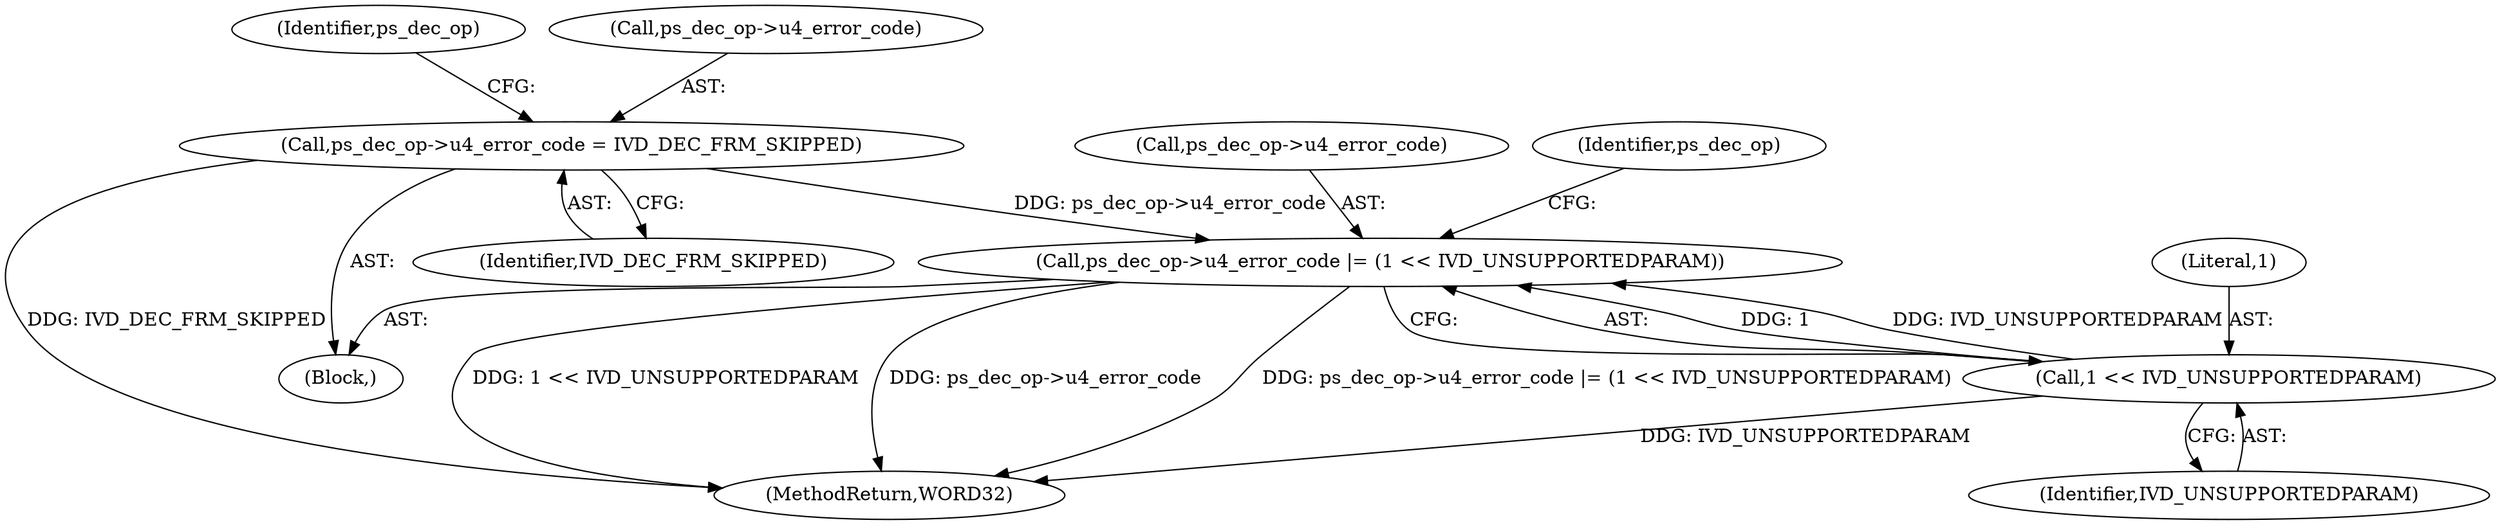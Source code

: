 digraph "0_Android_7554755536019e439433c515eeb44e701fb3bfb2@pointer" {
"1001380" [label="(Call,ps_dec_op->u4_error_code |= (1 << IVD_UNSUPPORTEDPARAM))"];
"1001375" [label="(Call,ps_dec_op->u4_error_code = IVD_DEC_FRM_SKIPPED)"];
"1001384" [label="(Call,1 << IVD_UNSUPPORTEDPARAM)"];
"1001386" [label="(Identifier,IVD_UNSUPPORTEDPARAM)"];
"1001384" [label="(Call,1 << IVD_UNSUPPORTEDPARAM)"];
"1001382" [label="(Identifier,ps_dec_op)"];
"1001379" [label="(Identifier,IVD_DEC_FRM_SKIPPED)"];
"1002142" [label="(MethodReturn,WORD32)"];
"1001381" [label="(Call,ps_dec_op->u4_error_code)"];
"1001380" [label="(Call,ps_dec_op->u4_error_code |= (1 << IVD_UNSUPPORTEDPARAM))"];
"1001375" [label="(Call,ps_dec_op->u4_error_code = IVD_DEC_FRM_SKIPPED)"];
"1001389" [label="(Identifier,ps_dec_op)"];
"1001369" [label="(Block,)"];
"1001385" [label="(Literal,1)"];
"1001376" [label="(Call,ps_dec_op->u4_error_code)"];
"1001380" -> "1001369"  [label="AST: "];
"1001380" -> "1001384"  [label="CFG: "];
"1001381" -> "1001380"  [label="AST: "];
"1001384" -> "1001380"  [label="AST: "];
"1001389" -> "1001380"  [label="CFG: "];
"1001380" -> "1002142"  [label="DDG: ps_dec_op->u4_error_code |= (1 << IVD_UNSUPPORTEDPARAM)"];
"1001380" -> "1002142"  [label="DDG: 1 << IVD_UNSUPPORTEDPARAM"];
"1001380" -> "1002142"  [label="DDG: ps_dec_op->u4_error_code"];
"1001375" -> "1001380"  [label="DDG: ps_dec_op->u4_error_code"];
"1001384" -> "1001380"  [label="DDG: 1"];
"1001384" -> "1001380"  [label="DDG: IVD_UNSUPPORTEDPARAM"];
"1001375" -> "1001369"  [label="AST: "];
"1001375" -> "1001379"  [label="CFG: "];
"1001376" -> "1001375"  [label="AST: "];
"1001379" -> "1001375"  [label="AST: "];
"1001382" -> "1001375"  [label="CFG: "];
"1001375" -> "1002142"  [label="DDG: IVD_DEC_FRM_SKIPPED"];
"1001384" -> "1001386"  [label="CFG: "];
"1001385" -> "1001384"  [label="AST: "];
"1001386" -> "1001384"  [label="AST: "];
"1001384" -> "1002142"  [label="DDG: IVD_UNSUPPORTEDPARAM"];
}
